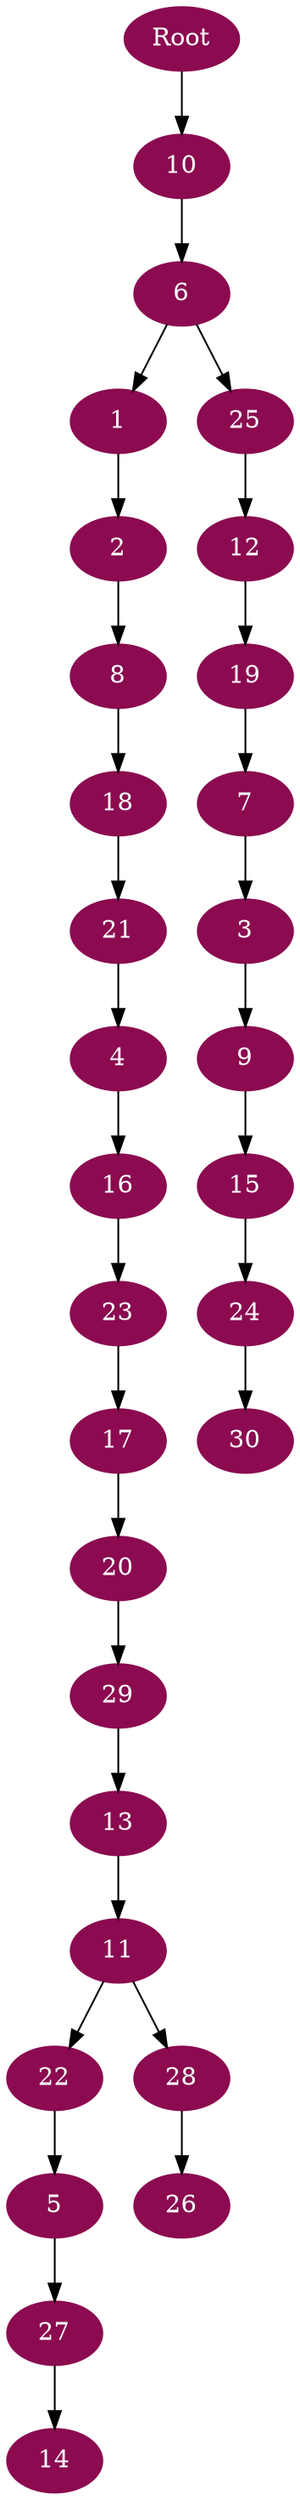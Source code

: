 digraph G {
node [color=deeppink4, style=filled, fontcolor=white];
6 -> 1;
1 -> 2;
7 -> 3;
21 -> 4;
22 -> 5;
10 -> 6;
19 -> 7;
2 -> 8;
3 -> 9;
Root -> 10;
13 -> 11;
25 -> 12;
29 -> 13;
27 -> 14;
9 -> 15;
4 -> 16;
23 -> 17;
8 -> 18;
12 -> 19;
17 -> 20;
18 -> 21;
11 -> 22;
16 -> 23;
15 -> 24;
6 -> 25;
28 -> 26;
5 -> 27;
11 -> 28;
20 -> 29;
24 -> 30;
}
